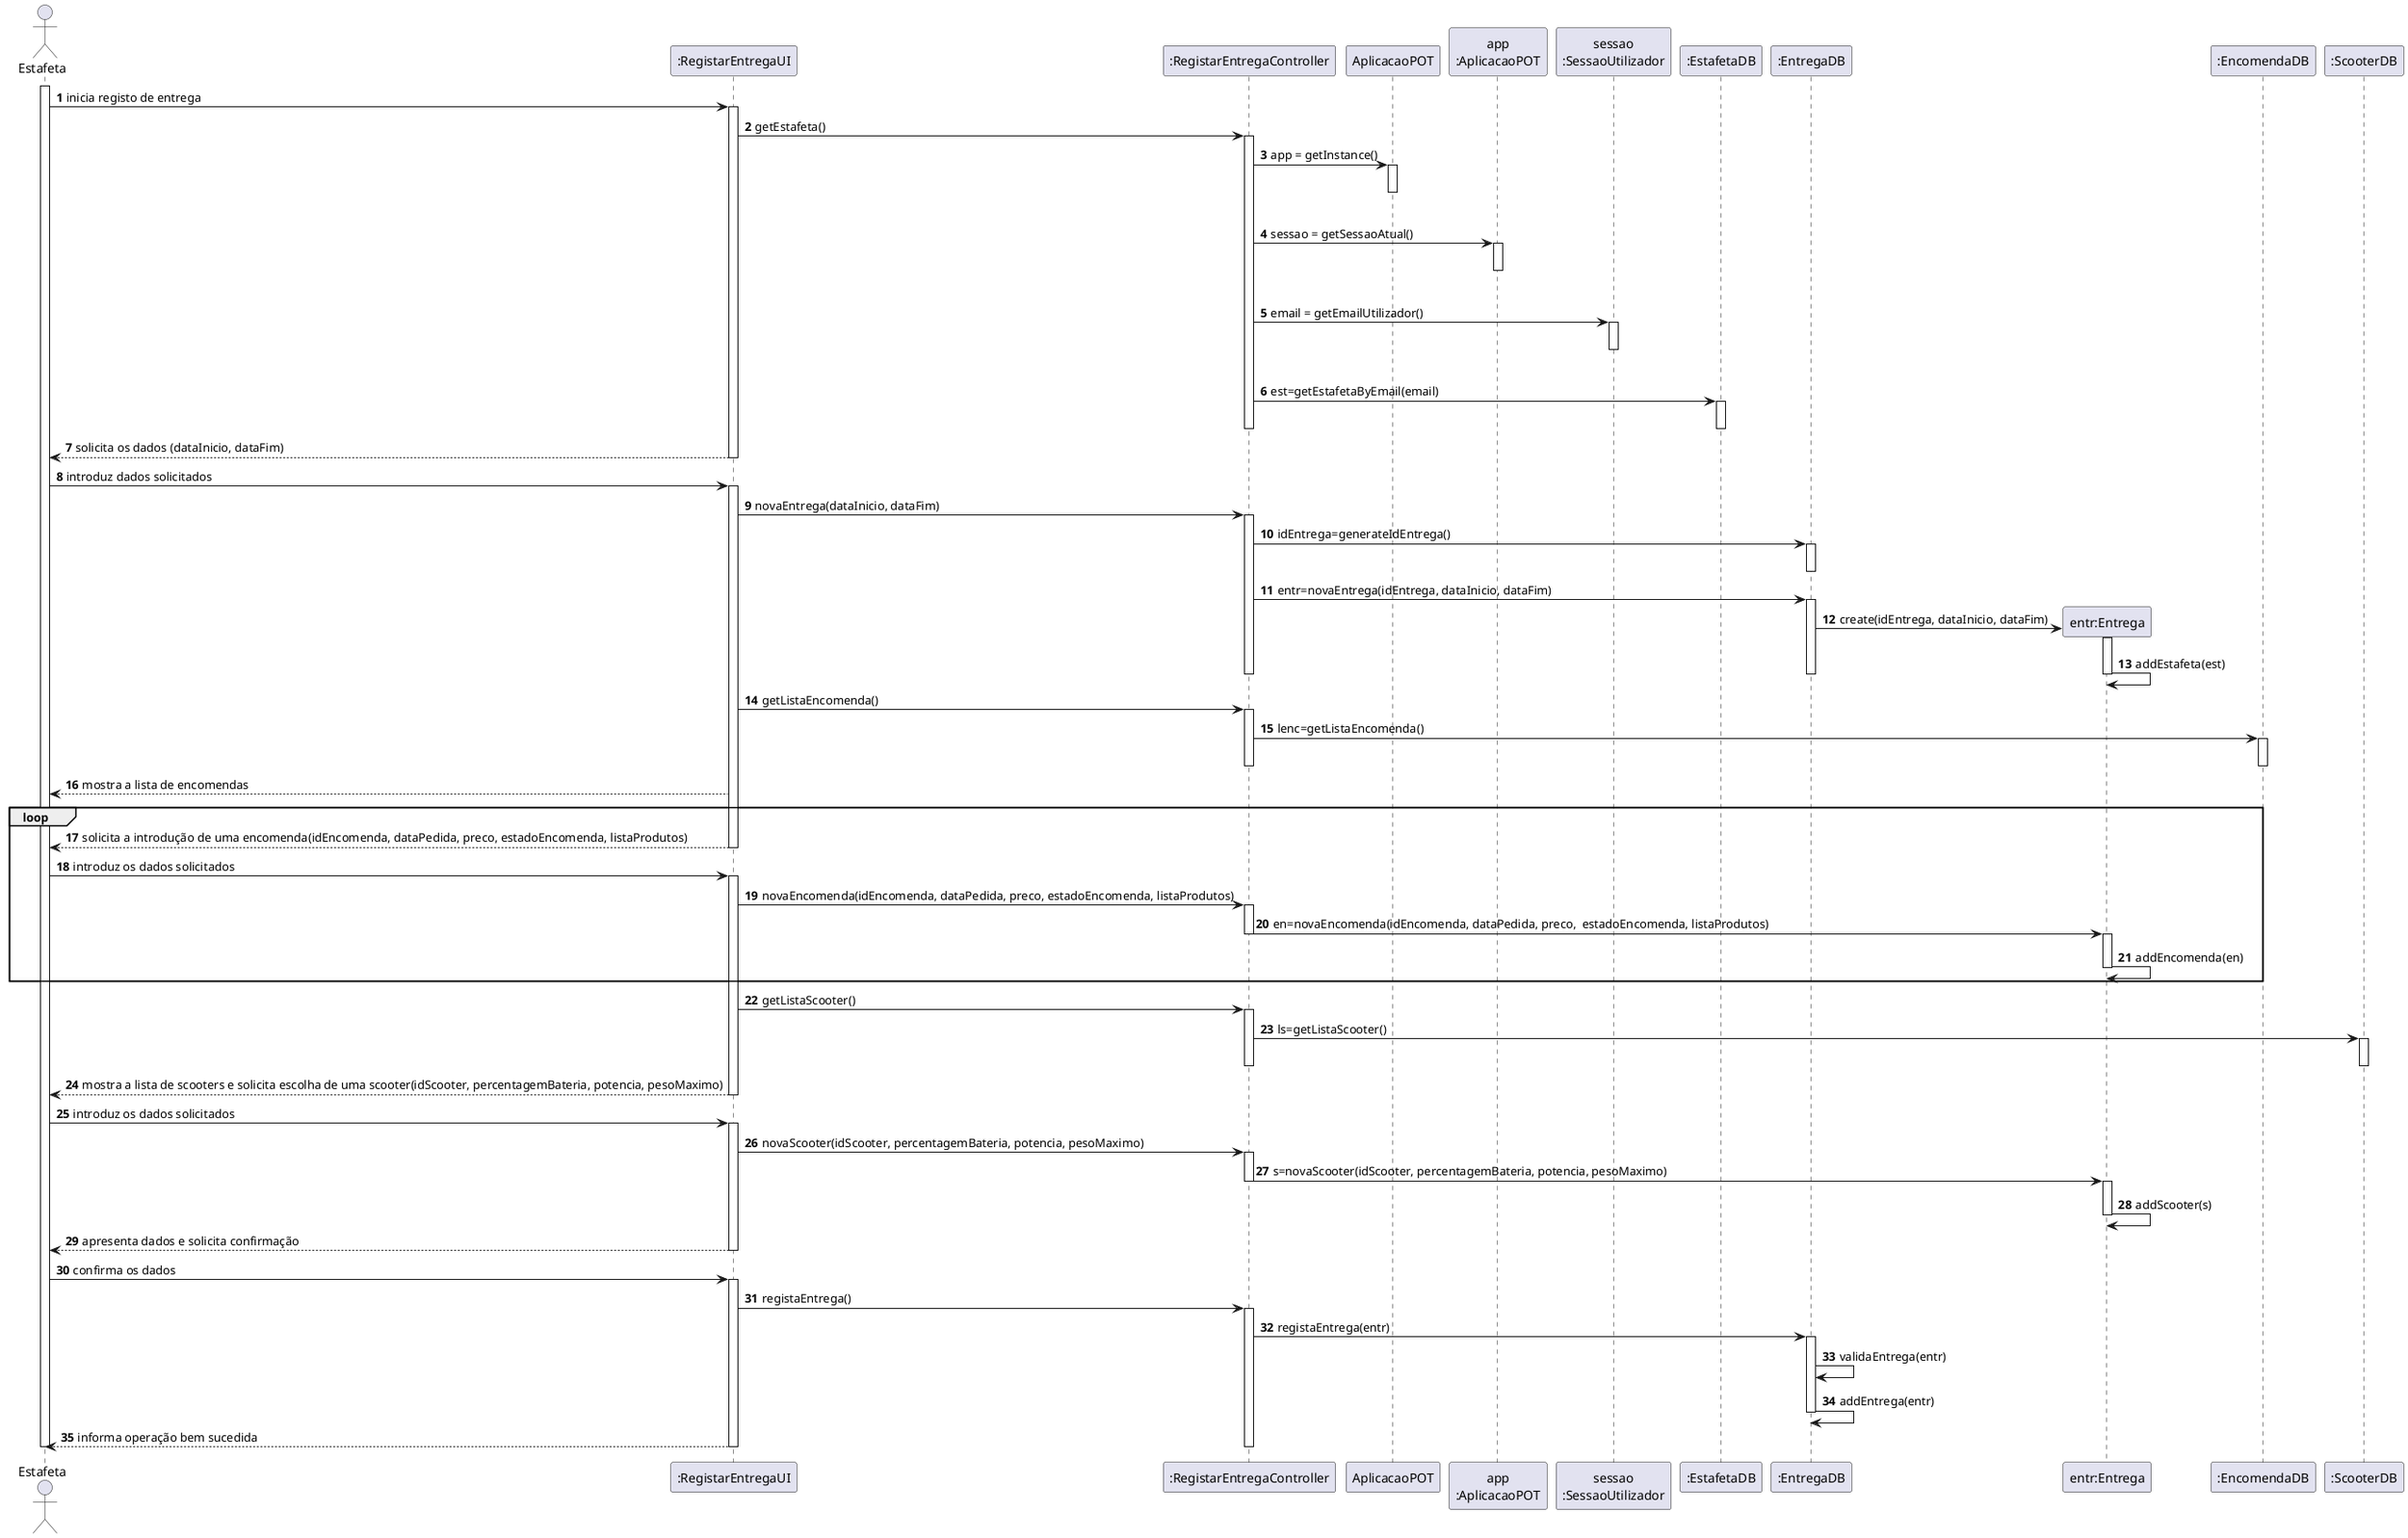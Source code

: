 @startuml
autonumber
actor "Estafeta" as EST

participant ":RegistarEntregaUI" as UI
participant ":RegistarEntregaController" as CTRL
participant "AplicacaoPOT" as _APP
participant "app\n:AplicacaoPOT" as APP
participant "sessao\n:SessaoUtilizador" as SESSAO

participant ":EstafetaDB" as ESTDB
participant ":EntregaDB" as ENTRDB
participant "entr:Entrega" as ENTR

participant ":EncomendaDB" as RENC
participant ":ScooterDB" as RS


activate EST
EST -> UI : inicia registo de entrega
activate UI
UI -> CTRL : getEstafeta()
activate CTRL
CTRL -> _APP: app = getInstance()
activate _APP
|||
deactivate _APP
CTRL -> APP: sessao = getSessaoAtual()
activate APP
|||
deactivate APP

CTRL -> SESSAO: email = getEmailUtilizador()
activate SESSAO
|||
deactivate SESSAO
CTRL -> ESTDB : est=getEstafetaByEmail(email)
activate ESTDB
deactivate ESTDB
deactivate CTRL
UI --> EST : solicita os dados (dataInicio, dataFim)
deactivate UI

EST -> UI : introduz dados solicitados
activate UI
UI -> CTRL : novaEntrega(dataInicio, dataFim)
activate CTRL
CTRL -> ENTRDB : idEntrega=generateIdEntrega()
activate ENTRDB
deactivate ENTRDB
CTRL -> ENTRDB : entr=novaEntrega(idEntrega, dataInicio, dataFim)
activate ENTRDB
ENTRDB -> ENTR ** : create(idEntrega, dataInicio, dataFim)
activate ENTR
ENTR -> ENTR : addEstafeta(est)
deactivate ENTR
deactivate ENTRDB
deactivate CTRL
UI -> CTRL : getListaEncomenda()
activate CTRL
CTRL -> RENC : lenc=getListaEncomenda()
activate RENC
deactivate RENC
deactivate CTRL
UI --> EST : mostra a lista de encomendas
loop
UI --> EST : solicita a introdução de uma encomenda(idEncomenda, dataPedida, preco, estadoEncomenda, listaProdutos)
deactivate UI


EST -> UI : introduz os dados solicitados
activate UI
UI -> CTRL : novaEncomenda(idEncomenda, dataPedida, preco, estadoEncomenda, listaProdutos)
activate CTRL
CTRL -> ENTR : en=novaEncomenda(idEncomenda, dataPedida, preco,  estadoEncomenda, listaProdutos)
deactivate CTRL
activate ENTR
ENTR -> ENTR : addEncomenda(en)
deactivate ENTR
end loop
UI -> CTRL : getListaScooter()
activate CTRL
CTRL -> RS : ls=getListaScooter()
activate RS
deactivate RS
deactivate CTRL
UI --> EST : mostra a lista de scooters e solicita escolha de uma scooter(idScooter, percentagemBateria, potencia, pesoMaximo)
deactivate UI


EST -> UI : introduz os dados solicitados
activate UI
UI -> CTRL : novaScooter(idScooter, percentagemBateria, potencia, pesoMaximo)
activate CTRL
CTRL -> ENTR : s=novaScooter(idScooter, percentagemBateria, potencia, pesoMaximo)
deactivate CTRL
activate ENTR
ENTR -> ENTR : addScooter(s)
deactivate ENTR
UI --> EST : apresenta dados e solicita confirmação
deactivate UI


EST -> UI : confirma os dados
activate UI
UI -> CTRL : registaEntrega()
activate CTRL
CTRL-> ENTRDB : registaEntrega(entr)
activate ENTRDB
ENTRDB -> ENTRDB : validaEntrega(entr)
ENTRDB -> ENTRDB : addEntrega(entr)
deactivate ENTRDB

UI --> EST : informa operação bem sucedida
deactivate CTRL
deactivate UI

deactivate EST

@enduml